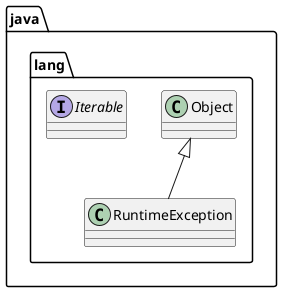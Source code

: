 @startuml Module for Java

!startsub JAVA_LANG
namespace java.lang {
    class Object
    class RuntimeException
    interface Iterable

    Object <|-- RuntimeException
}
!endsub

@enduml